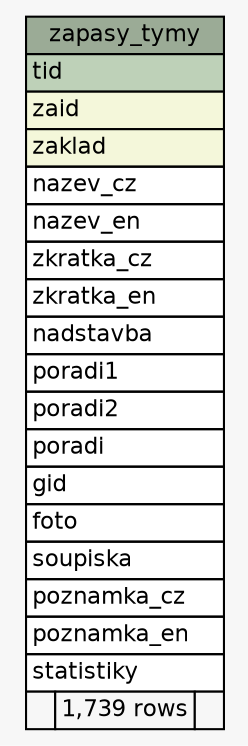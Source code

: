 // dot 2.38.0 on Mac OS X 10.9.4
// SchemaSpy rev 590
digraph "zapasy_tymy" {
  graph [
    rankdir="RL"
    bgcolor="#f7f7f7"
    nodesep="0.18"
    ranksep="0.46"
    fontname="Helvetica"
    fontsize="11"
  ];
  node [
    fontname="Helvetica"
    fontsize="11"
    shape="plaintext"
  ];
  edge [
    arrowsize="0.8"
  ];
  "zapasy_tymy" [
    label=<
    <TABLE BORDER="0" CELLBORDER="1" CELLSPACING="0" BGCOLOR="#ffffff">
      <TR><TD COLSPAN="3" BGCOLOR="#9bab96" ALIGN="CENTER">zapasy_tymy</TD></TR>
      <TR><TD PORT="tid" COLSPAN="3" BGCOLOR="#bed1b8" ALIGN="LEFT">tid</TD></TR>
      <TR><TD PORT="zaid" COLSPAN="3" BGCOLOR="#f4f7da" ALIGN="LEFT">zaid</TD></TR>
      <TR><TD PORT="zaklad" COLSPAN="3" BGCOLOR="#f4f7da" ALIGN="LEFT">zaklad</TD></TR>
      <TR><TD PORT="nazev_cz" COLSPAN="3" ALIGN="LEFT">nazev_cz</TD></TR>
      <TR><TD PORT="nazev_en" COLSPAN="3" ALIGN="LEFT">nazev_en</TD></TR>
      <TR><TD PORT="zkratka_cz" COLSPAN="3" ALIGN="LEFT">zkratka_cz</TD></TR>
      <TR><TD PORT="zkratka_en" COLSPAN="3" ALIGN="LEFT">zkratka_en</TD></TR>
      <TR><TD PORT="nadstavba" COLSPAN="3" ALIGN="LEFT">nadstavba</TD></TR>
      <TR><TD PORT="poradi1" COLSPAN="3" ALIGN="LEFT">poradi1</TD></TR>
      <TR><TD PORT="poradi2" COLSPAN="3" ALIGN="LEFT">poradi2</TD></TR>
      <TR><TD PORT="poradi" COLSPAN="3" ALIGN="LEFT">poradi</TD></TR>
      <TR><TD PORT="gid" COLSPAN="3" ALIGN="LEFT">gid</TD></TR>
      <TR><TD PORT="foto" COLSPAN="3" ALIGN="LEFT">foto</TD></TR>
      <TR><TD PORT="soupiska" COLSPAN="3" ALIGN="LEFT">soupiska</TD></TR>
      <TR><TD PORT="poznamka_cz" COLSPAN="3" ALIGN="LEFT">poznamka_cz</TD></TR>
      <TR><TD PORT="poznamka_en" COLSPAN="3" ALIGN="LEFT">poznamka_en</TD></TR>
      <TR><TD PORT="statistiky" COLSPAN="3" ALIGN="LEFT">statistiky</TD></TR>
      <TR><TD ALIGN="LEFT" BGCOLOR="#f7f7f7">  </TD><TD ALIGN="RIGHT" BGCOLOR="#f7f7f7">1,739 rows</TD><TD ALIGN="RIGHT" BGCOLOR="#f7f7f7">  </TD></TR>
    </TABLE>>
    URL="tables/zapasy_tymy.html"
    tooltip="zapasy_tymy"
  ];
}
